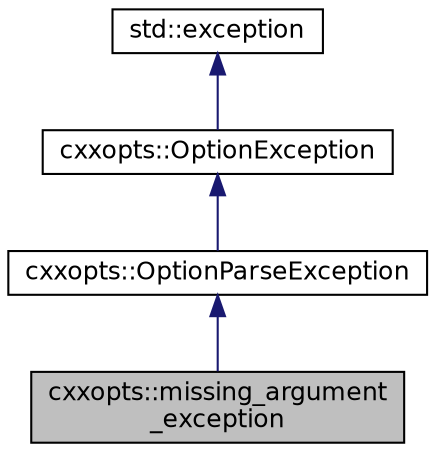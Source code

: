 digraph "cxxopts::missing_argument_exception"
{
 // INTERACTIVE_SVG=YES
 // LATEX_PDF_SIZE
  edge [fontname="Helvetica",fontsize="12",labelfontname="Helvetica",labelfontsize="12"];
  node [fontname="Helvetica",fontsize="12",shape=record];
  Node1 [label="cxxopts::missing_argument\l_exception",height=0.2,width=0.4,color="black", fillcolor="grey75", style="filled", fontcolor="black",tooltip=" "];
  Node2 -> Node1 [dir="back",color="midnightblue",fontsize="12",style="solid",fontname="Helvetica"];
  Node2 [label="cxxopts::OptionParseException",height=0.2,width=0.4,color="black", fillcolor="white", style="filled",URL="$a00926.html",tooltip=" "];
  Node3 -> Node2 [dir="back",color="midnightblue",fontsize="12",style="solid",fontname="Helvetica"];
  Node3 [label="cxxopts::OptionException",height=0.2,width=0.4,color="black", fillcolor="white", style="filled",URL="$a00918.html",tooltip=" "];
  Node4 -> Node3 [dir="back",color="midnightblue",fontsize="12",style="solid",fontname="Helvetica"];
  Node4 [label="std::exception",height=0.2,width=0.4,color="black", fillcolor="white", style="filled",tooltip=" "];
}
